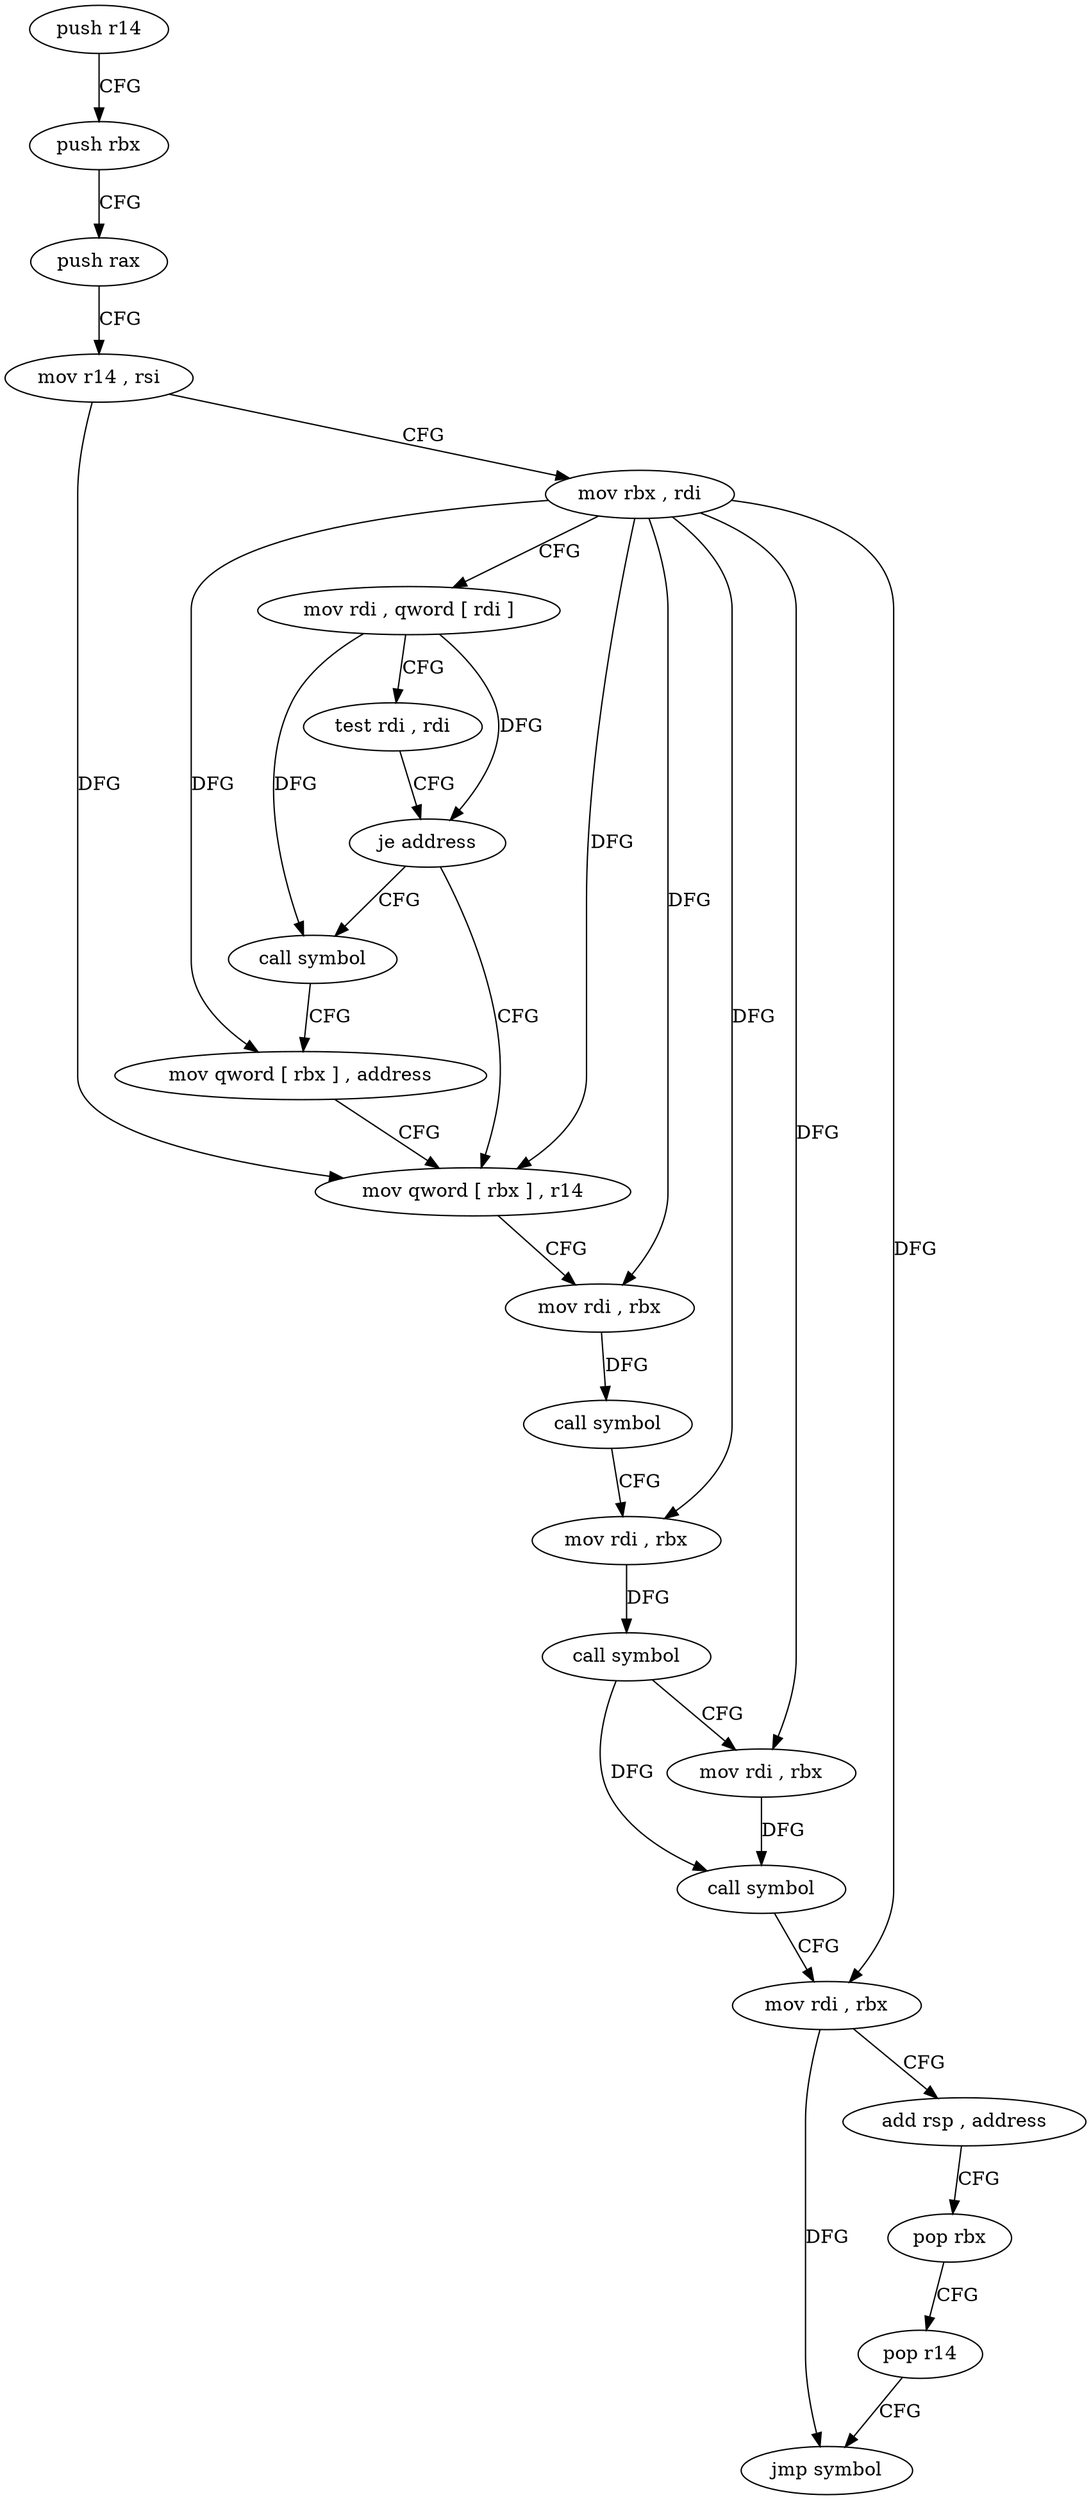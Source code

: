 digraph "func" {
"85696" [label = "push r14" ]
"85698" [label = "push rbx" ]
"85699" [label = "push rax" ]
"85700" [label = "mov r14 , rsi" ]
"85703" [label = "mov rbx , rdi" ]
"85706" [label = "mov rdi , qword [ rdi ]" ]
"85709" [label = "test rdi , rdi" ]
"85712" [label = "je address" ]
"85726" [label = "mov qword [ rbx ] , r14" ]
"85714" [label = "call symbol" ]
"85729" [label = "mov rdi , rbx" ]
"85732" [label = "call symbol" ]
"85737" [label = "mov rdi , rbx" ]
"85740" [label = "call symbol" ]
"85745" [label = "mov rdi , rbx" ]
"85748" [label = "call symbol" ]
"85753" [label = "mov rdi , rbx" ]
"85756" [label = "add rsp , address" ]
"85760" [label = "pop rbx" ]
"85761" [label = "pop r14" ]
"85763" [label = "jmp symbol" ]
"85719" [label = "mov qword [ rbx ] , address" ]
"85696" -> "85698" [ label = "CFG" ]
"85698" -> "85699" [ label = "CFG" ]
"85699" -> "85700" [ label = "CFG" ]
"85700" -> "85703" [ label = "CFG" ]
"85700" -> "85726" [ label = "DFG" ]
"85703" -> "85706" [ label = "CFG" ]
"85703" -> "85726" [ label = "DFG" ]
"85703" -> "85729" [ label = "DFG" ]
"85703" -> "85737" [ label = "DFG" ]
"85703" -> "85745" [ label = "DFG" ]
"85703" -> "85753" [ label = "DFG" ]
"85703" -> "85719" [ label = "DFG" ]
"85706" -> "85709" [ label = "CFG" ]
"85706" -> "85712" [ label = "DFG" ]
"85706" -> "85714" [ label = "DFG" ]
"85709" -> "85712" [ label = "CFG" ]
"85712" -> "85726" [ label = "CFG" ]
"85712" -> "85714" [ label = "CFG" ]
"85726" -> "85729" [ label = "CFG" ]
"85714" -> "85719" [ label = "CFG" ]
"85729" -> "85732" [ label = "DFG" ]
"85732" -> "85737" [ label = "CFG" ]
"85737" -> "85740" [ label = "DFG" ]
"85740" -> "85745" [ label = "CFG" ]
"85740" -> "85748" [ label = "DFG" ]
"85745" -> "85748" [ label = "DFG" ]
"85748" -> "85753" [ label = "CFG" ]
"85753" -> "85756" [ label = "CFG" ]
"85753" -> "85763" [ label = "DFG" ]
"85756" -> "85760" [ label = "CFG" ]
"85760" -> "85761" [ label = "CFG" ]
"85761" -> "85763" [ label = "CFG" ]
"85719" -> "85726" [ label = "CFG" ]
}
